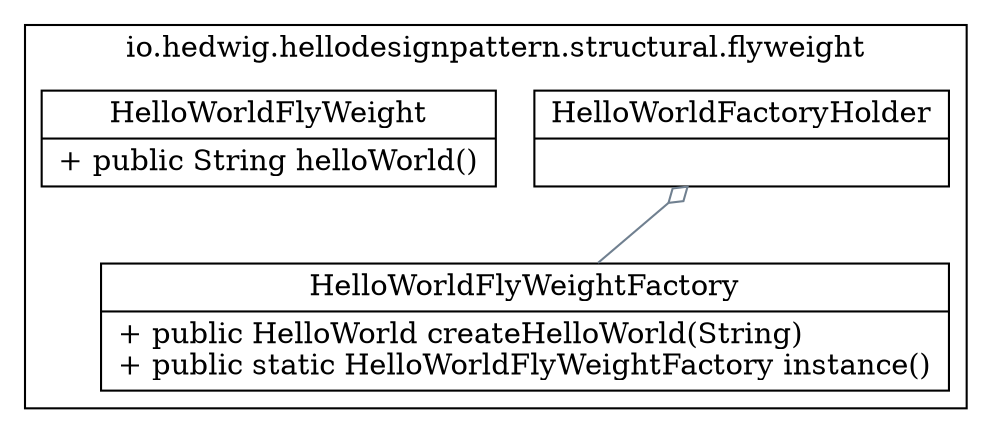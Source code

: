 digraph domain {
  edge [ fontsize = 11 ];
  node [ shape=record ];
  subgraph cluster_0 {
    label = "io.hedwig.hellodesignpattern.structural.flyweight";
    HelloWorldFactoryHolder [ label = "{HelloWorldFactoryHolder | }" ] 
    HelloWorldFlyWeight [ label = "{HelloWorldFlyWeight | + public String helloWorld()\l}" ] 
    HelloWorldFlyWeightFactory [ label = "{HelloWorldFlyWeightFactory | + public HelloWorld createHelloWorld(String)\l+ public static HelloWorldFlyWeightFactory instance()\l}" ] 
  }
  HelloWorldFactoryHolder -> HelloWorldFlyWeightFactory [ dir=back arrowtail=odiamond color=slategray];
}